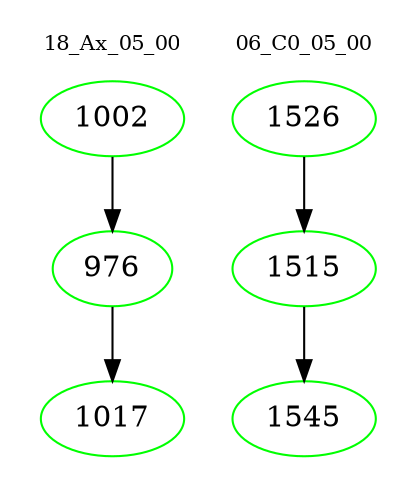 digraph{
subgraph cluster_0 {
color = white
label = "18_Ax_05_00";
fontsize=10;
T0_1002 [label="1002", color="green"]
T0_1002 -> T0_976 [color="black"]
T0_976 [label="976", color="green"]
T0_976 -> T0_1017 [color="black"]
T0_1017 [label="1017", color="green"]
}
subgraph cluster_1 {
color = white
label = "06_C0_05_00";
fontsize=10;
T1_1526 [label="1526", color="green"]
T1_1526 -> T1_1515 [color="black"]
T1_1515 [label="1515", color="green"]
T1_1515 -> T1_1545 [color="black"]
T1_1545 [label="1545", color="green"]
}
}
